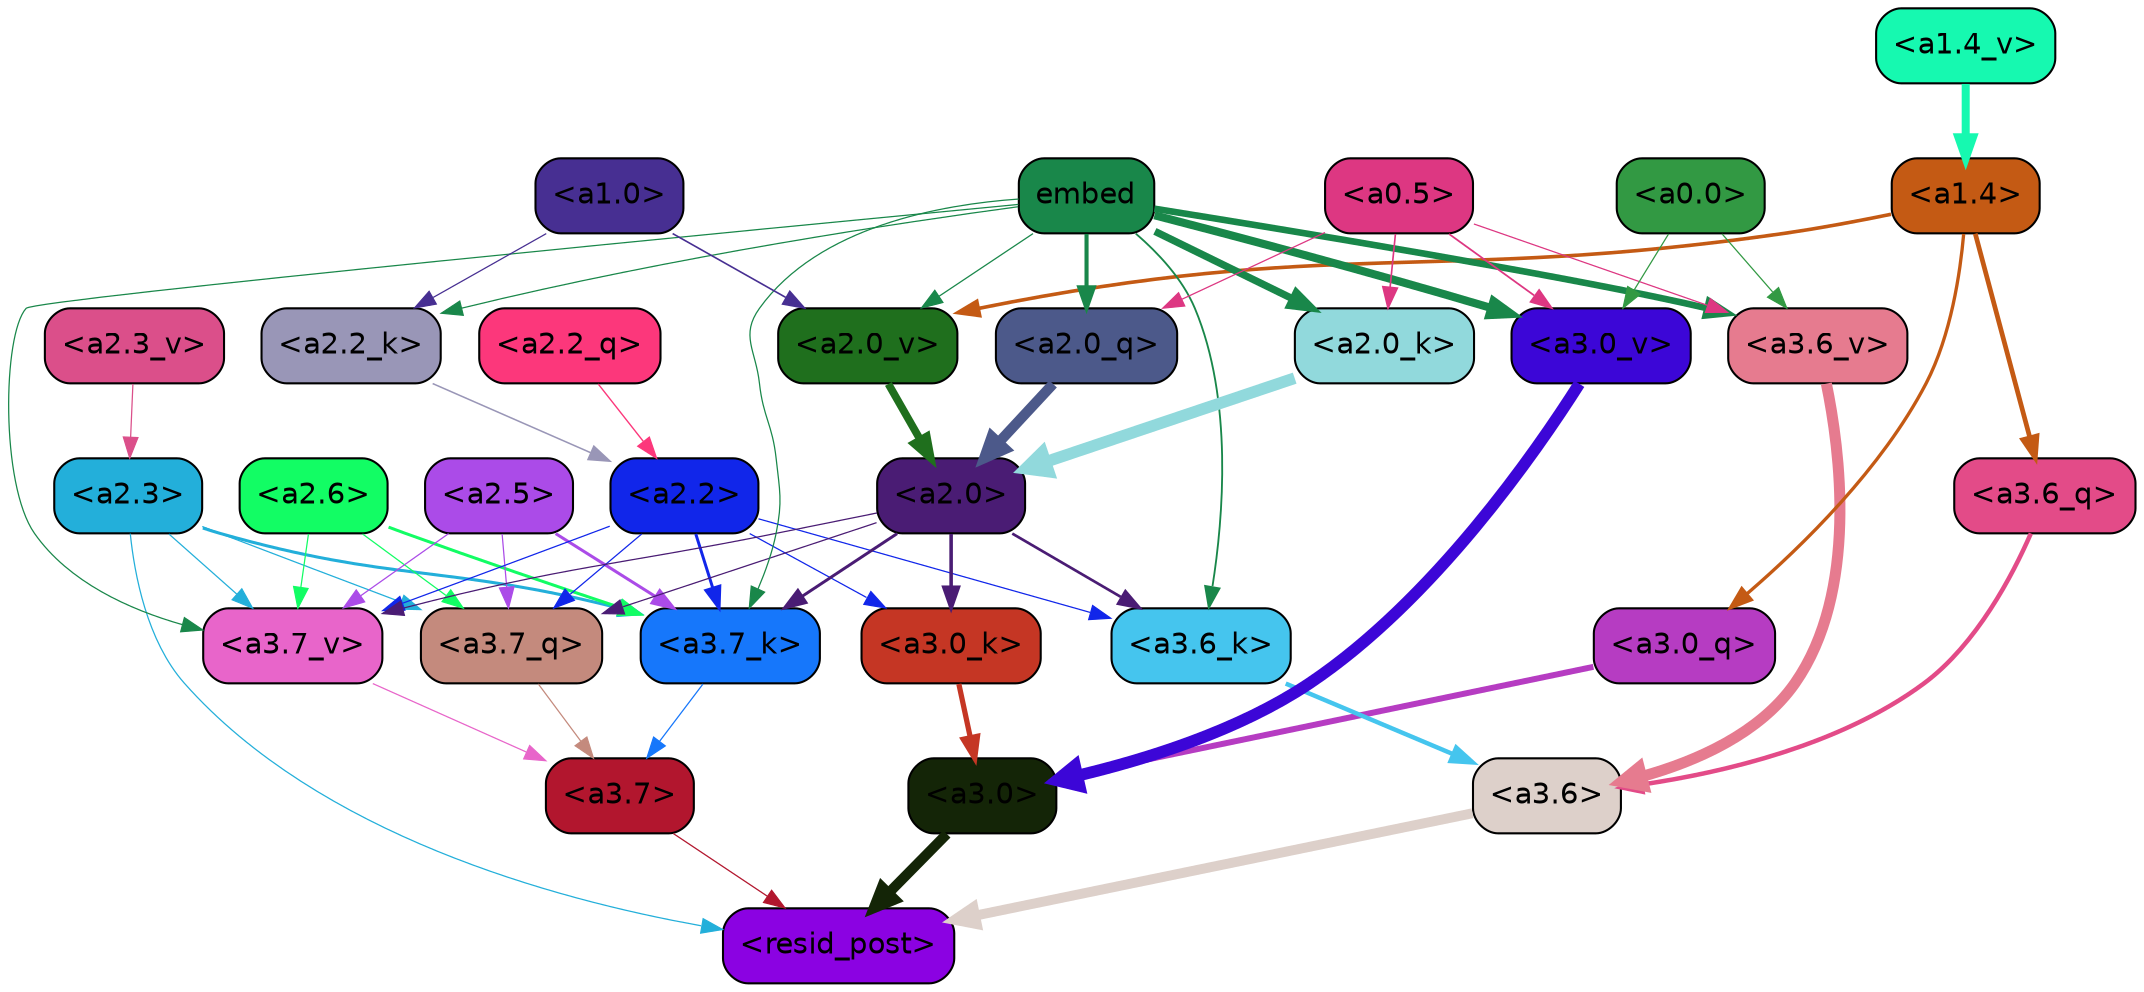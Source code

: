 strict digraph "" {
	graph [bgcolor=transparent,
		layout=dot,
		overlap=false,
		splines=true
	];
	"<a3.7>"	[color=black,
		fillcolor="#b2162e",
		fontname=Helvetica,
		shape=box,
		style="filled, rounded"];
	"<resid_post>"	[color=black,
		fillcolor="#8b02e2",
		fontname=Helvetica,
		shape=box,
		style="filled, rounded"];
	"<a3.7>" -> "<resid_post>"	[color="#b2162e",
		penwidth=0.6];
	"<a3.6>"	[color=black,
		fillcolor="#ddd0ca",
		fontname=Helvetica,
		shape=box,
		style="filled, rounded"];
	"<a3.6>" -> "<resid_post>"	[color="#ddd0ca",
		penwidth=4.746312499046326];
	"<a3.0>"	[color=black,
		fillcolor="#142507",
		fontname=Helvetica,
		shape=box,
		style="filled, rounded"];
	"<a3.0>" -> "<resid_post>"	[color="#142507",
		penwidth=4.896343111991882];
	"<a2.3>"	[color=black,
		fillcolor="#23afda",
		fontname=Helvetica,
		shape=box,
		style="filled, rounded"];
	"<a2.3>" -> "<resid_post>"	[color="#23afda",
		penwidth=0.6];
	"<a3.7_q>"	[color=black,
		fillcolor="#c48a7d",
		fontname=Helvetica,
		shape=box,
		style="filled, rounded"];
	"<a2.3>" -> "<a3.7_q>"	[color="#23afda",
		penwidth=0.6];
	"<a3.7_k>"	[color=black,
		fillcolor="#1677fb",
		fontname=Helvetica,
		shape=box,
		style="filled, rounded"];
	"<a2.3>" -> "<a3.7_k>"	[color="#23afda",
		penwidth=1.467104621231556];
	"<a3.7_v>"	[color=black,
		fillcolor="#e865ca",
		fontname=Helvetica,
		shape=box,
		style="filled, rounded"];
	"<a2.3>" -> "<a3.7_v>"	[color="#23afda",
		penwidth=0.6];
	"<a3.7_q>" -> "<a3.7>"	[color="#c48a7d",
		penwidth=0.6];
	"<a3.6_q>"	[color=black,
		fillcolor="#e34b88",
		fontname=Helvetica,
		shape=box,
		style="filled, rounded"];
	"<a3.6_q>" -> "<a3.6>"	[color="#e34b88",
		penwidth=2.160832464694977];
	"<a3.0_q>"	[color=black,
		fillcolor="#b63cc2",
		fontname=Helvetica,
		shape=box,
		style="filled, rounded"];
	"<a3.0_q>" -> "<a3.0>"	[color="#b63cc2",
		penwidth=2.870753765106201];
	"<a3.7_k>" -> "<a3.7>"	[color="#1677fb",
		penwidth=0.6];
	"<a3.6_k>"	[color=black,
		fillcolor="#45c5ee",
		fontname=Helvetica,
		shape=box,
		style="filled, rounded"];
	"<a3.6_k>" -> "<a3.6>"	[color="#45c5ee",
		penwidth=2.13908451795578];
	"<a3.0_k>"	[color=black,
		fillcolor="#c53624",
		fontname=Helvetica,
		shape=box,
		style="filled, rounded"];
	"<a3.0_k>" -> "<a3.0>"	[color="#c53624",
		penwidth=2.520303964614868];
	"<a3.7_v>" -> "<a3.7>"	[color="#e865ca",
		penwidth=0.6];
	"<a3.6_v>"	[color=black,
		fillcolor="#e67b8f",
		fontname=Helvetica,
		shape=box,
		style="filled, rounded"];
	"<a3.6_v>" -> "<a3.6>"	[color="#e67b8f",
		penwidth=5.297133803367615];
	"<a3.0_v>"	[color=black,
		fillcolor="#3c06d7",
		fontname=Helvetica,
		shape=box,
		style="filled, rounded"];
	"<a3.0_v>" -> "<a3.0>"	[color="#3c06d7",
		penwidth=5.680712580680847];
	"<a2.6>"	[color=black,
		fillcolor="#12fd64",
		fontname=Helvetica,
		shape=box,
		style="filled, rounded"];
	"<a2.6>" -> "<a3.7_q>"	[color="#12fd64",
		penwidth=0.6];
	"<a2.6>" -> "<a3.7_k>"	[color="#12fd64",
		penwidth=1.4453159049153328];
	"<a2.6>" -> "<a3.7_v>"	[color="#12fd64",
		penwidth=0.6];
	"<a2.5>"	[color=black,
		fillcolor="#ab4be8",
		fontname=Helvetica,
		shape=box,
		style="filled, rounded"];
	"<a2.5>" -> "<a3.7_q>"	[color="#ab4be8",
		penwidth=0.6];
	"<a2.5>" -> "<a3.7_k>"	[color="#ab4be8",
		penwidth=1.4526091292500496];
	"<a2.5>" -> "<a3.7_v>"	[color="#ab4be8",
		penwidth=0.6];
	"<a2.2>"	[color=black,
		fillcolor="#1126ea",
		fontname=Helvetica,
		shape=box,
		style="filled, rounded"];
	"<a2.2>" -> "<a3.7_q>"	[color="#1126ea",
		penwidth=0.6];
	"<a2.2>" -> "<a3.7_k>"	[color="#1126ea",
		penwidth=1.4310357049107552];
	"<a2.2>" -> "<a3.6_k>"	[color="#1126ea",
		penwidth=0.6];
	"<a2.2>" -> "<a3.0_k>"	[color="#1126ea",
		penwidth=0.6];
	"<a2.2>" -> "<a3.7_v>"	[color="#1126ea",
		penwidth=0.6];
	"<a2.0>"	[color=black,
		fillcolor="#4a1c74",
		fontname=Helvetica,
		shape=box,
		style="filled, rounded"];
	"<a2.0>" -> "<a3.7_q>"	[color="#4a1c74",
		penwidth=0.6];
	"<a2.0>" -> "<a3.7_k>"	[color="#4a1c74",
		penwidth=1.4314699843525887];
	"<a2.0>" -> "<a3.6_k>"	[color="#4a1c74",
		penwidth=1.2950235605239868];
	"<a2.0>" -> "<a3.0_k>"	[color="#4a1c74",
		penwidth=1.712992787361145];
	"<a2.0>" -> "<a3.7_v>"	[color="#4a1c74",
		penwidth=0.6];
	"<a1.4>"	[color=black,
		fillcolor="#c45a14",
		fontname=Helvetica,
		shape=box,
		style="filled, rounded"];
	"<a1.4>" -> "<a3.6_q>"	[color="#c45a14",
		penwidth=2.2719132900238037];
	"<a1.4>" -> "<a3.0_q>"	[color="#c45a14",
		penwidth=1.5932877659797668];
	"<a2.0_v>"	[color=black,
		fillcolor="#1f6f1d",
		fontname=Helvetica,
		shape=box,
		style="filled, rounded"];
	"<a1.4>" -> "<a2.0_v>"	[color="#c45a14",
		penwidth=1.7291951477527618];
	embed	[color=black,
		fillcolor="#19874a",
		fontname=Helvetica,
		shape=box,
		style="filled, rounded"];
	embed -> "<a3.7_k>"	[color="#19874a",
		penwidth=0.6];
	embed -> "<a3.6_k>"	[color="#19874a",
		penwidth=0.891706109046936];
	embed -> "<a3.7_v>"	[color="#19874a",
		penwidth=0.6];
	embed -> "<a3.6_v>"	[color="#19874a",
		penwidth=3.1766927242279053];
	embed -> "<a3.0_v>"	[color="#19874a",
		penwidth=3.9005755856633186];
	"<a2.0_q>"	[color=black,
		fillcolor="#4c598a",
		fontname=Helvetica,
		shape=box,
		style="filled, rounded"];
	embed -> "<a2.0_q>"	[color="#19874a",
		penwidth=1.9666987657546997];
	"<a2.2_k>"	[color=black,
		fillcolor="#9996b7",
		fontname=Helvetica,
		shape=box,
		style="filled, rounded"];
	embed -> "<a2.2_k>"	[color="#19874a",
		penwidth=0.6];
	"<a2.0_k>"	[color=black,
		fillcolor="#91d9dc",
		fontname=Helvetica,
		shape=box,
		style="filled, rounded"];
	embed -> "<a2.0_k>"	[color="#19874a",
		penwidth=3.5067105293273926];
	embed -> "<a2.0_v>"	[color="#19874a",
		penwidth=0.6];
	"<a0.5>"	[color=black,
		fillcolor="#dd3782",
		fontname=Helvetica,
		shape=box,
		style="filled, rounded"];
	"<a0.5>" -> "<a3.6_v>"	[color="#dd3782",
		penwidth=0.6];
	"<a0.5>" -> "<a3.0_v>"	[color="#dd3782",
		penwidth=0.8493617177009583];
	"<a0.5>" -> "<a2.0_q>"	[color="#dd3782",
		penwidth=0.6];
	"<a0.5>" -> "<a2.0_k>"	[color="#dd3782",
		penwidth=0.7897228002548218];
	"<a0.0>"	[color=black,
		fillcolor="#329943",
		fontname=Helvetica,
		shape=box,
		style="filled, rounded"];
	"<a0.0>" -> "<a3.6_v>"	[color="#329943",
		penwidth=0.6];
	"<a0.0>" -> "<a3.0_v>"	[color="#329943",
		penwidth=0.6];
	"<a2.2_q>"	[color=black,
		fillcolor="#fc377b",
		fontname=Helvetica,
		shape=box,
		style="filled, rounded"];
	"<a2.2_q>" -> "<a2.2>"	[color="#fc377b",
		penwidth=0.6677633281797171];
	"<a2.0_q>" -> "<a2.0>"	[color="#4c598a",
		penwidth=4.966194009408355];
	"<a2.2_k>" -> "<a2.2>"	[color="#9996b7",
		penwidth=0.7399393804371357];
	"<a2.0_k>" -> "<a2.0>"	[color="#91d9dc",
		penwidth=5.5817058570683];
	"<a2.3_v>"	[color=black,
		fillcolor="#db4f8a",
		fontname=Helvetica,
		shape=box,
		style="filled, rounded"];
	"<a2.3_v>" -> "<a2.3>"	[color="#db4f8a",
		penwidth=0.6];
	"<a2.0_v>" -> "<a2.0>"	[color="#1f6f1d",
		penwidth=3.7102378383278847];
	"<a1.0>"	[color=black,
		fillcolor="#472f92",
		fontname=Helvetica,
		shape=box,
		style="filled, rounded"];
	"<a1.0>" -> "<a2.2_k>"	[color="#472f92",
		penwidth=0.6];
	"<a1.0>" -> "<a2.0_v>"	[color="#472f92",
		penwidth=0.7823128998279572];
	"<a1.4_v>"	[color=black,
		fillcolor="#16f9b0",
		fontname=Helvetica,
		shape=box,
		style="filled, rounded"];
	"<a1.4_v>" -> "<a1.4>"	[color="#16f9b0",
		penwidth=3.84571635723114];
}
